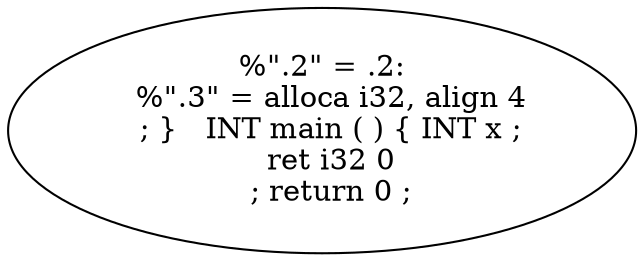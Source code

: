 digraph AST {
  "139300270909872" [label="%\".2\" = .2:
  %\".3\" = alloca i32, align 4
  ; }   INT main ( ) { INT x ;
  ret i32 0
  ; return 0 ;"];
}
